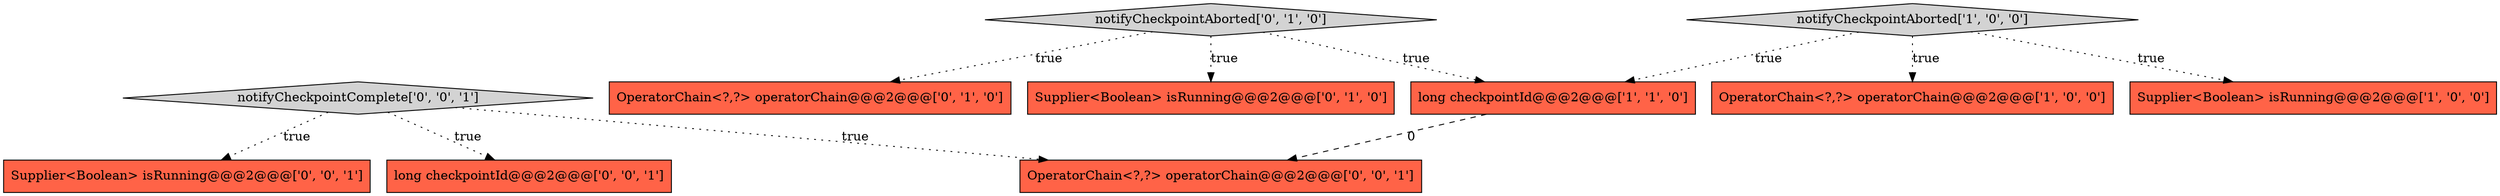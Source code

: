 digraph {
10 [style = filled, label = "notifyCheckpointComplete['0', '0', '1']", fillcolor = lightgray, shape = diamond image = "AAA0AAABBB3BBB"];
7 [style = filled, label = "Supplier<Boolean> isRunning@@@2@@@['0', '0', '1']", fillcolor = tomato, shape = box image = "AAA0AAABBB3BBB"];
8 [style = filled, label = "long checkpointId@@@2@@@['0', '0', '1']", fillcolor = tomato, shape = box image = "AAA0AAABBB3BBB"];
5 [style = filled, label = "OperatorChain<?,?> operatorChain@@@2@@@['0', '1', '0']", fillcolor = tomato, shape = box image = "AAA0AAABBB2BBB"];
0 [style = filled, label = "OperatorChain<?,?> operatorChain@@@2@@@['1', '0', '0']", fillcolor = tomato, shape = box image = "AAA0AAABBB1BBB"];
6 [style = filled, label = "notifyCheckpointAborted['0', '1', '0']", fillcolor = lightgray, shape = diamond image = "AAA0AAABBB2BBB"];
4 [style = filled, label = "Supplier<Boolean> isRunning@@@2@@@['0', '1', '0']", fillcolor = tomato, shape = box image = "AAA0AAABBB2BBB"];
1 [style = filled, label = "Supplier<Boolean> isRunning@@@2@@@['1', '0', '0']", fillcolor = tomato, shape = box image = "AAA0AAABBB1BBB"];
2 [style = filled, label = "long checkpointId@@@2@@@['1', '1', '0']", fillcolor = tomato, shape = box image = "AAA0AAABBB1BBB"];
9 [style = filled, label = "OperatorChain<?,?> operatorChain@@@2@@@['0', '0', '1']", fillcolor = tomato, shape = box image = "AAA0AAABBB3BBB"];
3 [style = filled, label = "notifyCheckpointAborted['1', '0', '0']", fillcolor = lightgray, shape = diamond image = "AAA0AAABBB1BBB"];
6->5 [style = dotted, label="true"];
6->4 [style = dotted, label="true"];
2->9 [style = dashed, label="0"];
6->2 [style = dotted, label="true"];
10->8 [style = dotted, label="true"];
10->7 [style = dotted, label="true"];
3->2 [style = dotted, label="true"];
10->9 [style = dotted, label="true"];
3->1 [style = dotted, label="true"];
3->0 [style = dotted, label="true"];
}
